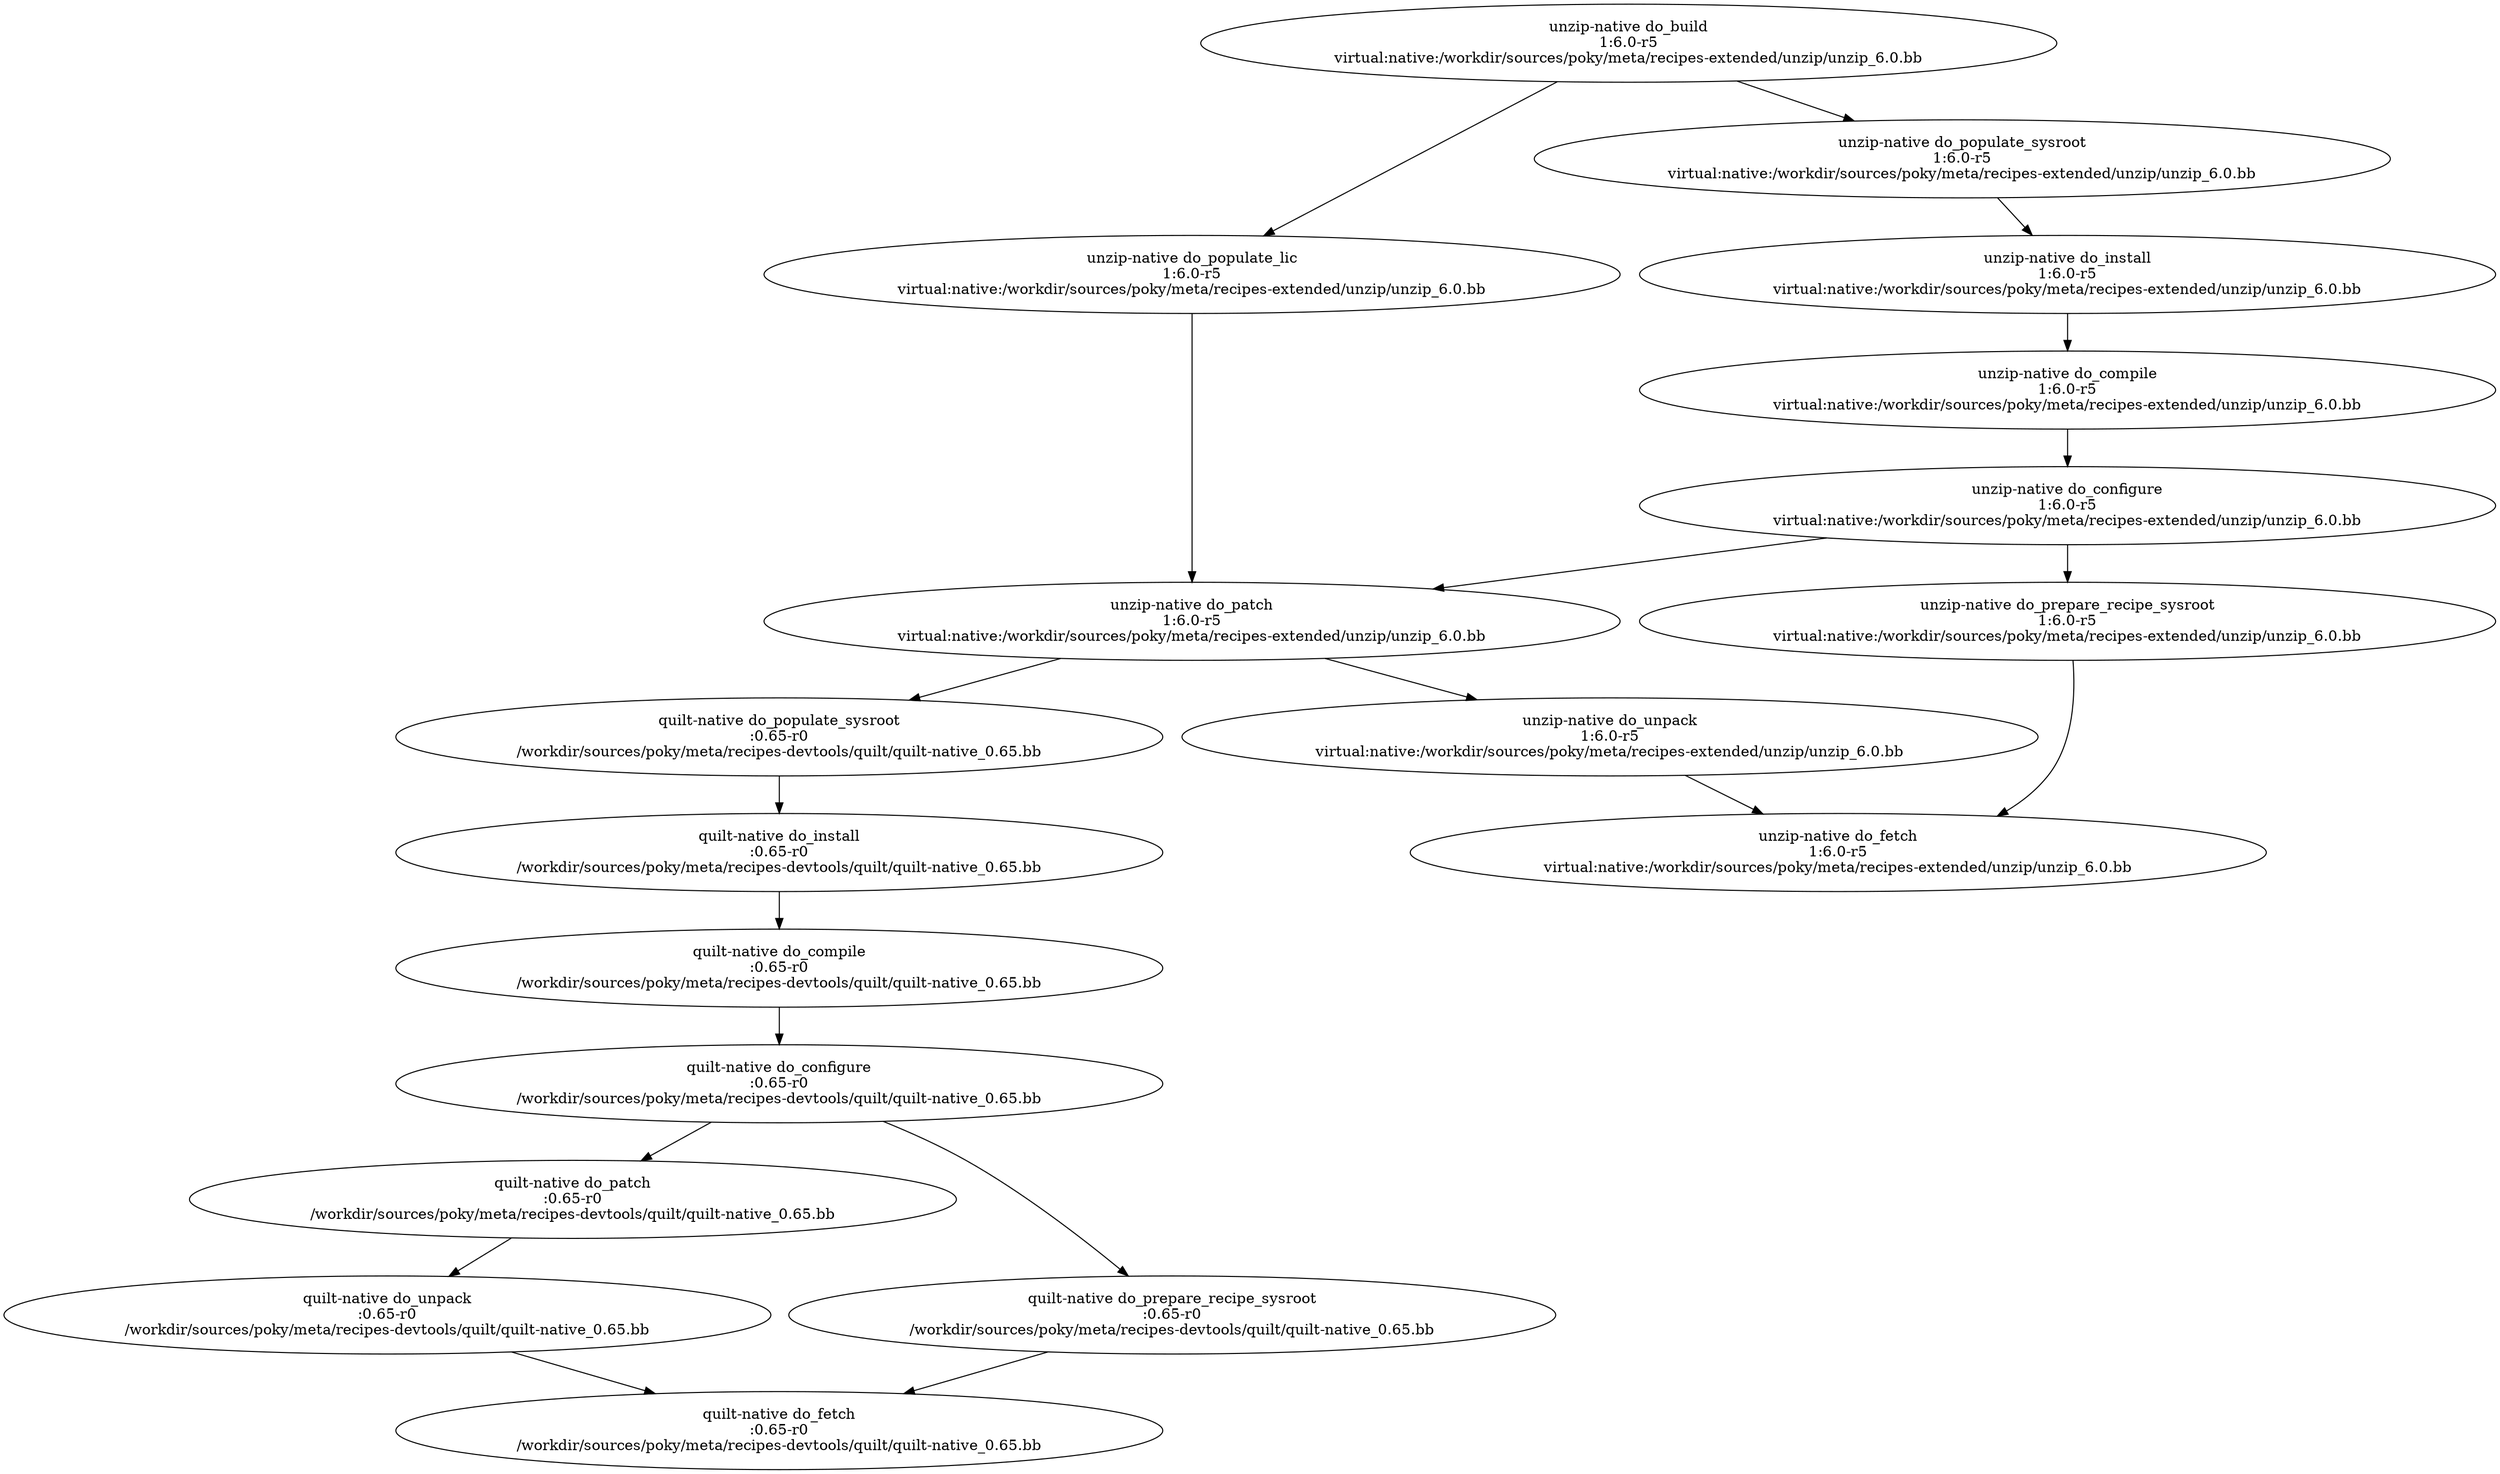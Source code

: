 digraph depends {
"quilt-native.do_compile" [label="quilt-native do_compile\n:0.65-r0\n/workdir/sources/poky/meta/recipes-devtools/quilt/quilt-native_0.65.bb"]
"quilt-native.do_compile" -> "quilt-native.do_configure"
"quilt-native.do_configure" [label="quilt-native do_configure\n:0.65-r0\n/workdir/sources/poky/meta/recipes-devtools/quilt/quilt-native_0.65.bb"]
"quilt-native.do_configure" -> "quilt-native.do_patch"
"quilt-native.do_configure" -> "quilt-native.do_prepare_recipe_sysroot"
"quilt-native.do_fetch" [label="quilt-native do_fetch\n:0.65-r0\n/workdir/sources/poky/meta/recipes-devtools/quilt/quilt-native_0.65.bb"]
"quilt-native.do_install" [label="quilt-native do_install\n:0.65-r0\n/workdir/sources/poky/meta/recipes-devtools/quilt/quilt-native_0.65.bb"]
"quilt-native.do_install" -> "quilt-native.do_compile"
"quilt-native.do_patch" [label="quilt-native do_patch\n:0.65-r0\n/workdir/sources/poky/meta/recipes-devtools/quilt/quilt-native_0.65.bb"]
"quilt-native.do_patch" -> "quilt-native.do_unpack"
"quilt-native.do_populate_sysroot" [label="quilt-native do_populate_sysroot\n:0.65-r0\n/workdir/sources/poky/meta/recipes-devtools/quilt/quilt-native_0.65.bb"]
"quilt-native.do_populate_sysroot" -> "quilt-native.do_install"
"quilt-native.do_prepare_recipe_sysroot" [label="quilt-native do_prepare_recipe_sysroot\n:0.65-r0\n/workdir/sources/poky/meta/recipes-devtools/quilt/quilt-native_0.65.bb"]
"quilt-native.do_prepare_recipe_sysroot" -> "quilt-native.do_fetch"
"quilt-native.do_unpack" [label="quilt-native do_unpack\n:0.65-r0\n/workdir/sources/poky/meta/recipes-devtools/quilt/quilt-native_0.65.bb"]
"quilt-native.do_unpack" -> "quilt-native.do_fetch"
"unzip-native.do_build" [label="unzip-native do_build\n1:6.0-r5\nvirtual:native:/workdir/sources/poky/meta/recipes-extended/unzip/unzip_6.0.bb"]
"unzip-native.do_build" -> "unzip-native.do_populate_lic"
"unzip-native.do_build" -> "unzip-native.do_populate_sysroot"
"unzip-native.do_compile" [label="unzip-native do_compile\n1:6.0-r5\nvirtual:native:/workdir/sources/poky/meta/recipes-extended/unzip/unzip_6.0.bb"]
"unzip-native.do_compile" -> "unzip-native.do_configure"
"unzip-native.do_configure" [label="unzip-native do_configure\n1:6.0-r5\nvirtual:native:/workdir/sources/poky/meta/recipes-extended/unzip/unzip_6.0.bb"]
"unzip-native.do_configure" -> "unzip-native.do_patch"
"unzip-native.do_configure" -> "unzip-native.do_prepare_recipe_sysroot"
"unzip-native.do_fetch" [label="unzip-native do_fetch\n1:6.0-r5\nvirtual:native:/workdir/sources/poky/meta/recipes-extended/unzip/unzip_6.0.bb"]
"unzip-native.do_install" [label="unzip-native do_install\n1:6.0-r5\nvirtual:native:/workdir/sources/poky/meta/recipes-extended/unzip/unzip_6.0.bb"]
"unzip-native.do_install" -> "unzip-native.do_compile"
"unzip-native.do_patch" [label="unzip-native do_patch\n1:6.0-r5\nvirtual:native:/workdir/sources/poky/meta/recipes-extended/unzip/unzip_6.0.bb"]
"unzip-native.do_patch" -> "quilt-native.do_populate_sysroot"
"unzip-native.do_patch" -> "unzip-native.do_unpack"
"unzip-native.do_populate_lic" [label="unzip-native do_populate_lic\n1:6.0-r5\nvirtual:native:/workdir/sources/poky/meta/recipes-extended/unzip/unzip_6.0.bb"]
"unzip-native.do_populate_lic" -> "unzip-native.do_patch"
"unzip-native.do_populate_sysroot" [label="unzip-native do_populate_sysroot\n1:6.0-r5\nvirtual:native:/workdir/sources/poky/meta/recipes-extended/unzip/unzip_6.0.bb"]
"unzip-native.do_populate_sysroot" -> "unzip-native.do_install"
"unzip-native.do_prepare_recipe_sysroot" [label="unzip-native do_prepare_recipe_sysroot\n1:6.0-r5\nvirtual:native:/workdir/sources/poky/meta/recipes-extended/unzip/unzip_6.0.bb"]
"unzip-native.do_prepare_recipe_sysroot" -> "unzip-native.do_fetch"
"unzip-native.do_unpack" [label="unzip-native do_unpack\n1:6.0-r5\nvirtual:native:/workdir/sources/poky/meta/recipes-extended/unzip/unzip_6.0.bb"]
"unzip-native.do_unpack" -> "unzip-native.do_fetch"
}

